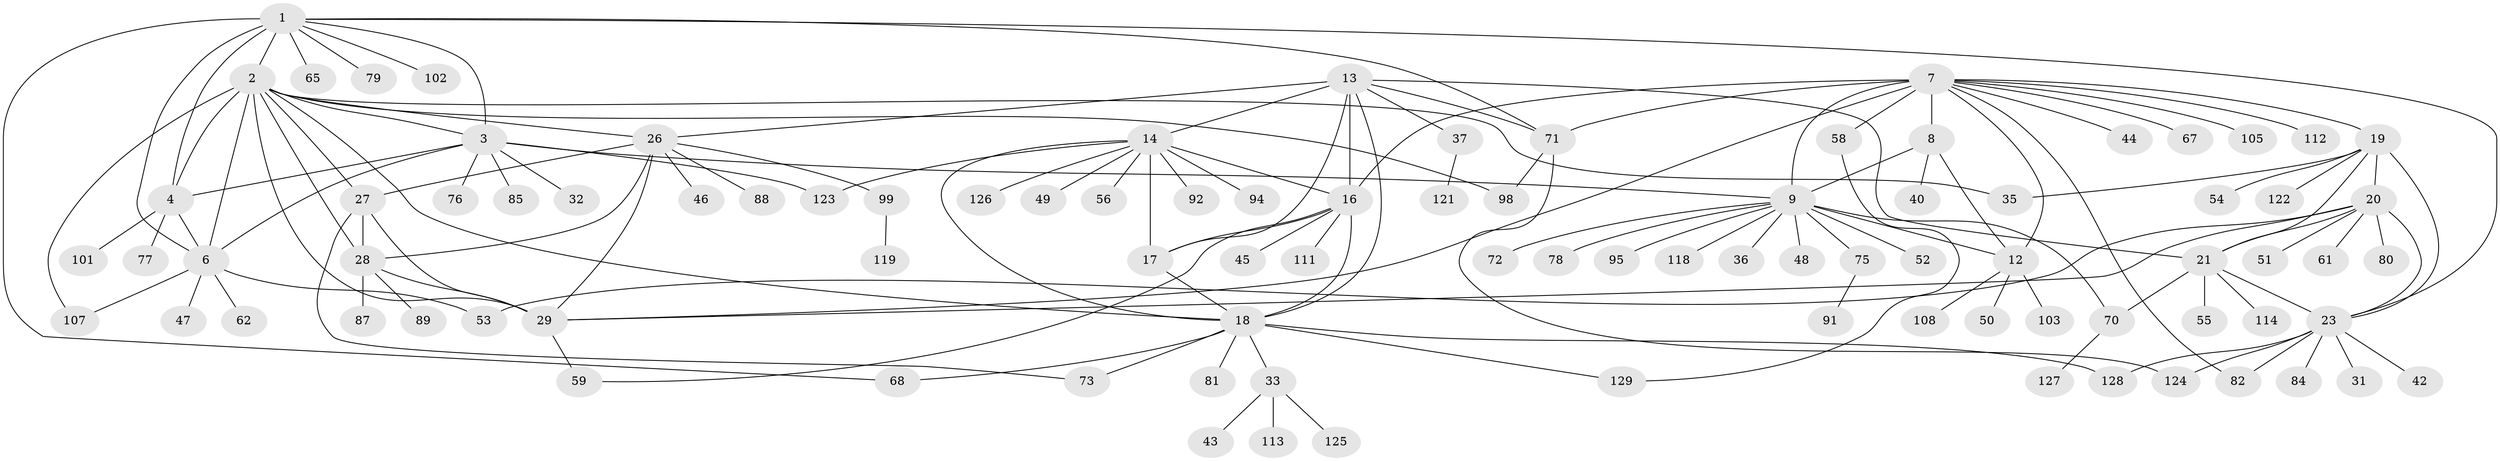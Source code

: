 // Generated by graph-tools (version 1.1) at 2025/24/03/03/25 07:24:15]
// undirected, 95 vertices, 139 edges
graph export_dot {
graph [start="1"]
  node [color=gray90,style=filled];
  1 [super="+5"];
  2 [super="+25"];
  3 [super="+66"];
  4 [super="+34"];
  6 [super="+63"];
  7 [super="+11"];
  8 [super="+83"];
  9 [super="+10"];
  12 [super="+69"];
  13 [super="+97"];
  14 [super="+15"];
  16 [super="+93"];
  17;
  18 [super="+115"];
  19 [super="+100"];
  20 [super="+64"];
  21 [super="+22"];
  23 [super="+24"];
  26 [super="+120"];
  27 [super="+60"];
  28 [super="+41"];
  29 [super="+30"];
  31;
  32;
  33 [super="+38"];
  35;
  36 [super="+39"];
  37;
  40;
  42;
  43;
  44;
  45;
  46;
  47;
  48;
  49;
  50 [super="+104"];
  51 [super="+57"];
  52;
  53;
  54 [super="+74"];
  55;
  56;
  58;
  59 [super="+96"];
  61;
  62;
  65 [super="+86"];
  67;
  68;
  70 [super="+116"];
  71 [super="+110"];
  72;
  73;
  75;
  76;
  77;
  78;
  79;
  80;
  81;
  82 [super="+90"];
  84;
  85;
  87;
  88;
  89;
  91;
  92;
  94;
  95 [super="+106"];
  98;
  99 [super="+109"];
  101;
  102;
  103 [super="+117"];
  105;
  107;
  108;
  111;
  112;
  113;
  114;
  118;
  119;
  121;
  122;
  123;
  124;
  125;
  126;
  127;
  128;
  129;
  1 -- 2 [weight=2];
  1 -- 3 [weight=2];
  1 -- 4 [weight=2];
  1 -- 6 [weight=2];
  1 -- 23;
  1 -- 71;
  1 -- 65;
  1 -- 68;
  1 -- 102;
  1 -- 79;
  2 -- 3;
  2 -- 4;
  2 -- 6;
  2 -- 18;
  2 -- 98;
  2 -- 35;
  2 -- 107;
  2 -- 26;
  2 -- 27;
  2 -- 28;
  2 -- 29 [weight=2];
  3 -- 4;
  3 -- 6;
  3 -- 9;
  3 -- 32;
  3 -- 76;
  3 -- 85;
  3 -- 123;
  4 -- 6;
  4 -- 77;
  4 -- 101;
  6 -- 47;
  6 -- 53;
  6 -- 62;
  6 -- 107;
  7 -- 8 [weight=2];
  7 -- 9 [weight=4];
  7 -- 12 [weight=2];
  7 -- 44;
  7 -- 67;
  7 -- 58;
  7 -- 71;
  7 -- 105;
  7 -- 16;
  7 -- 112;
  7 -- 19;
  7 -- 29;
  7 -- 82;
  8 -- 9 [weight=2];
  8 -- 12;
  8 -- 40;
  9 -- 12 [weight=2];
  9 -- 52;
  9 -- 70;
  9 -- 78;
  9 -- 95;
  9 -- 118;
  9 -- 36;
  9 -- 72;
  9 -- 75;
  9 -- 48;
  12 -- 50;
  12 -- 103;
  12 -- 108;
  13 -- 14 [weight=2];
  13 -- 16;
  13 -- 17;
  13 -- 18;
  13 -- 26;
  13 -- 37;
  13 -- 71;
  13 -- 21;
  14 -- 16 [weight=2];
  14 -- 17 [weight=2];
  14 -- 18 [weight=2];
  14 -- 49;
  14 -- 92;
  14 -- 123;
  14 -- 56;
  14 -- 94;
  14 -- 126;
  16 -- 17;
  16 -- 18;
  16 -- 45;
  16 -- 59;
  16 -- 111;
  17 -- 18;
  18 -- 33;
  18 -- 68;
  18 -- 73;
  18 -- 81;
  18 -- 128;
  18 -- 129;
  19 -- 20;
  19 -- 21 [weight=2];
  19 -- 23 [weight=2];
  19 -- 35;
  19 -- 54;
  19 -- 122;
  20 -- 21 [weight=2];
  20 -- 23 [weight=2];
  20 -- 51;
  20 -- 53;
  20 -- 61;
  20 -- 80;
  20 -- 29;
  21 -- 23 [weight=4];
  21 -- 55;
  21 -- 114;
  21 -- 70;
  23 -- 124;
  23 -- 128;
  23 -- 42;
  23 -- 82;
  23 -- 84;
  23 -- 31;
  26 -- 27;
  26 -- 28;
  26 -- 29 [weight=2];
  26 -- 46;
  26 -- 88;
  26 -- 99;
  27 -- 28;
  27 -- 29 [weight=2];
  27 -- 73;
  28 -- 29 [weight=2];
  28 -- 87;
  28 -- 89;
  29 -- 59;
  33 -- 43;
  33 -- 113;
  33 -- 125;
  37 -- 121;
  58 -- 129;
  70 -- 127;
  71 -- 98;
  71 -- 124;
  75 -- 91;
  99 -- 119;
}
